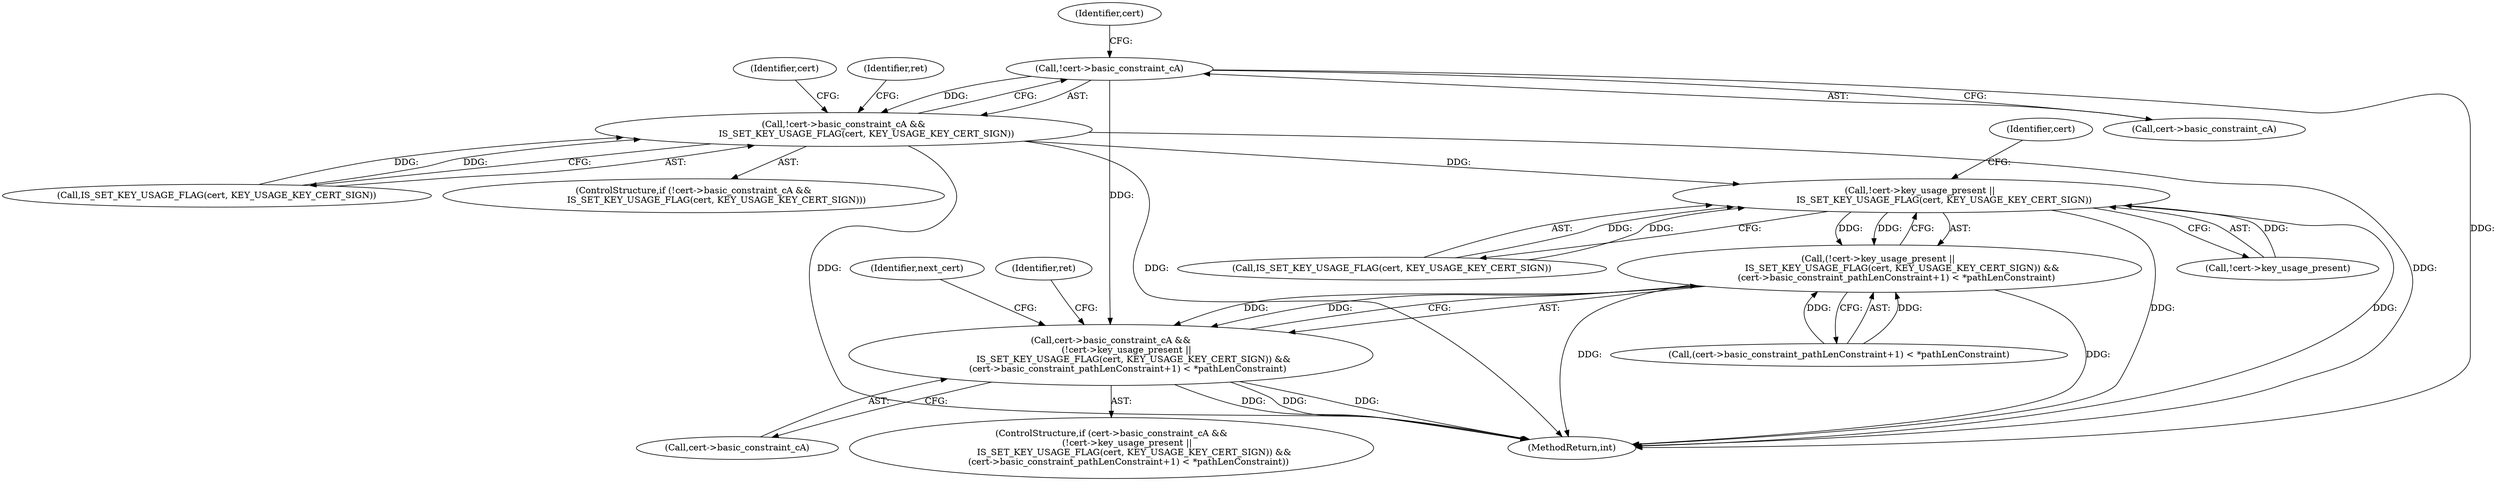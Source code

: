 digraph "0_axtls-8266_5efe2947ab45e81d84b5f707c51d1c64be52f36c_1@pointer" {
"1000236" [label="(Call,!cert->basic_constraint_cA)"];
"1000235" [label="(Call,!cert->basic_constraint_cA &&\n                IS_SET_KEY_USAGE_FLAG(cert, KEY_USAGE_KEY_CERT_SIGN))"];
"1000254" [label="(Call,!cert->key_usage_present || \n                IS_SET_KEY_USAGE_FLAG(cert, KEY_USAGE_KEY_CERT_SIGN))"];
"1000253" [label="(Call,(!cert->key_usage_present || \n                IS_SET_KEY_USAGE_FLAG(cert, KEY_USAGE_KEY_CERT_SIGN)) &&\n            (cert->basic_constraint_pathLenConstraint+1) < *pathLenConstraint)"];
"1000249" [label="(Call,cert->basic_constraint_cA &&\n            (!cert->key_usage_present || \n                IS_SET_KEY_USAGE_FLAG(cert, KEY_USAGE_KEY_CERT_SIGN)) &&\n            (cert->basic_constraint_pathLenConstraint+1) < *pathLenConstraint)"];
"1000234" [label="(ControlStructure,if (!cert->basic_constraint_cA &&\n                IS_SET_KEY_USAGE_FLAG(cert, KEY_USAGE_KEY_CERT_SIGN)))"];
"1000251" [label="(Identifier,cert)"];
"1000235" [label="(Call,!cert->basic_constraint_cA &&\n                IS_SET_KEY_USAGE_FLAG(cert, KEY_USAGE_KEY_CERT_SIGN))"];
"1000236" [label="(Call,!cert->basic_constraint_cA)"];
"1000245" [label="(Identifier,ret)"];
"1000250" [label="(Call,cert->basic_constraint_cA)"];
"1000276" [label="(Identifier,next_cert)"];
"1000253" [label="(Call,(!cert->key_usage_present || \n                IS_SET_KEY_USAGE_FLAG(cert, KEY_USAGE_KEY_CERT_SIGN)) &&\n            (cert->basic_constraint_pathLenConstraint+1) < *pathLenConstraint)"];
"1000249" [label="(Call,cert->basic_constraint_cA &&\n            (!cert->key_usage_present || \n                IS_SET_KEY_USAGE_FLAG(cert, KEY_USAGE_KEY_CERT_SIGN)) &&\n            (cert->basic_constraint_pathLenConstraint+1) < *pathLenConstraint)"];
"1000493" [label="(MethodReturn,int)"];
"1000237" [label="(Call,cert->basic_constraint_cA)"];
"1000265" [label="(Identifier,cert)"];
"1000255" [label="(Call,!cert->key_usage_present)"];
"1000259" [label="(Call,IS_SET_KEY_USAGE_FLAG(cert, KEY_USAGE_KEY_CERT_SIGN))"];
"1000254" [label="(Call,!cert->key_usage_present || \n                IS_SET_KEY_USAGE_FLAG(cert, KEY_USAGE_KEY_CERT_SIGN))"];
"1000241" [label="(Identifier,cert)"];
"1000272" [label="(Identifier,ret)"];
"1000240" [label="(Call,IS_SET_KEY_USAGE_FLAG(cert, KEY_USAGE_KEY_CERT_SIGN))"];
"1000262" [label="(Call,(cert->basic_constraint_pathLenConstraint+1) < *pathLenConstraint)"];
"1000248" [label="(ControlStructure,if (cert->basic_constraint_cA &&\n            (!cert->key_usage_present || \n                IS_SET_KEY_USAGE_FLAG(cert, KEY_USAGE_KEY_CERT_SIGN)) &&\n            (cert->basic_constraint_pathLenConstraint+1) < *pathLenConstraint))"];
"1000236" -> "1000235"  [label="AST: "];
"1000236" -> "1000237"  [label="CFG: "];
"1000237" -> "1000236"  [label="AST: "];
"1000241" -> "1000236"  [label="CFG: "];
"1000235" -> "1000236"  [label="CFG: "];
"1000236" -> "1000493"  [label="DDG: "];
"1000236" -> "1000235"  [label="DDG: "];
"1000236" -> "1000249"  [label="DDG: "];
"1000235" -> "1000234"  [label="AST: "];
"1000235" -> "1000240"  [label="CFG: "];
"1000240" -> "1000235"  [label="AST: "];
"1000245" -> "1000235"  [label="CFG: "];
"1000251" -> "1000235"  [label="CFG: "];
"1000235" -> "1000493"  [label="DDG: "];
"1000235" -> "1000493"  [label="DDG: "];
"1000235" -> "1000493"  [label="DDG: "];
"1000240" -> "1000235"  [label="DDG: "];
"1000240" -> "1000235"  [label="DDG: "];
"1000235" -> "1000254"  [label="DDG: "];
"1000254" -> "1000253"  [label="AST: "];
"1000254" -> "1000255"  [label="CFG: "];
"1000254" -> "1000259"  [label="CFG: "];
"1000255" -> "1000254"  [label="AST: "];
"1000259" -> "1000254"  [label="AST: "];
"1000265" -> "1000254"  [label="CFG: "];
"1000253" -> "1000254"  [label="CFG: "];
"1000254" -> "1000493"  [label="DDG: "];
"1000254" -> "1000493"  [label="DDG: "];
"1000254" -> "1000253"  [label="DDG: "];
"1000254" -> "1000253"  [label="DDG: "];
"1000255" -> "1000254"  [label="DDG: "];
"1000259" -> "1000254"  [label="DDG: "];
"1000259" -> "1000254"  [label="DDG: "];
"1000253" -> "1000249"  [label="AST: "];
"1000253" -> "1000262"  [label="CFG: "];
"1000262" -> "1000253"  [label="AST: "];
"1000249" -> "1000253"  [label="CFG: "];
"1000253" -> "1000493"  [label="DDG: "];
"1000253" -> "1000493"  [label="DDG: "];
"1000253" -> "1000249"  [label="DDG: "];
"1000253" -> "1000249"  [label="DDG: "];
"1000262" -> "1000253"  [label="DDG: "];
"1000262" -> "1000253"  [label="DDG: "];
"1000249" -> "1000248"  [label="AST: "];
"1000249" -> "1000250"  [label="CFG: "];
"1000250" -> "1000249"  [label="AST: "];
"1000272" -> "1000249"  [label="CFG: "];
"1000276" -> "1000249"  [label="CFG: "];
"1000249" -> "1000493"  [label="DDG: "];
"1000249" -> "1000493"  [label="DDG: "];
"1000249" -> "1000493"  [label="DDG: "];
}
